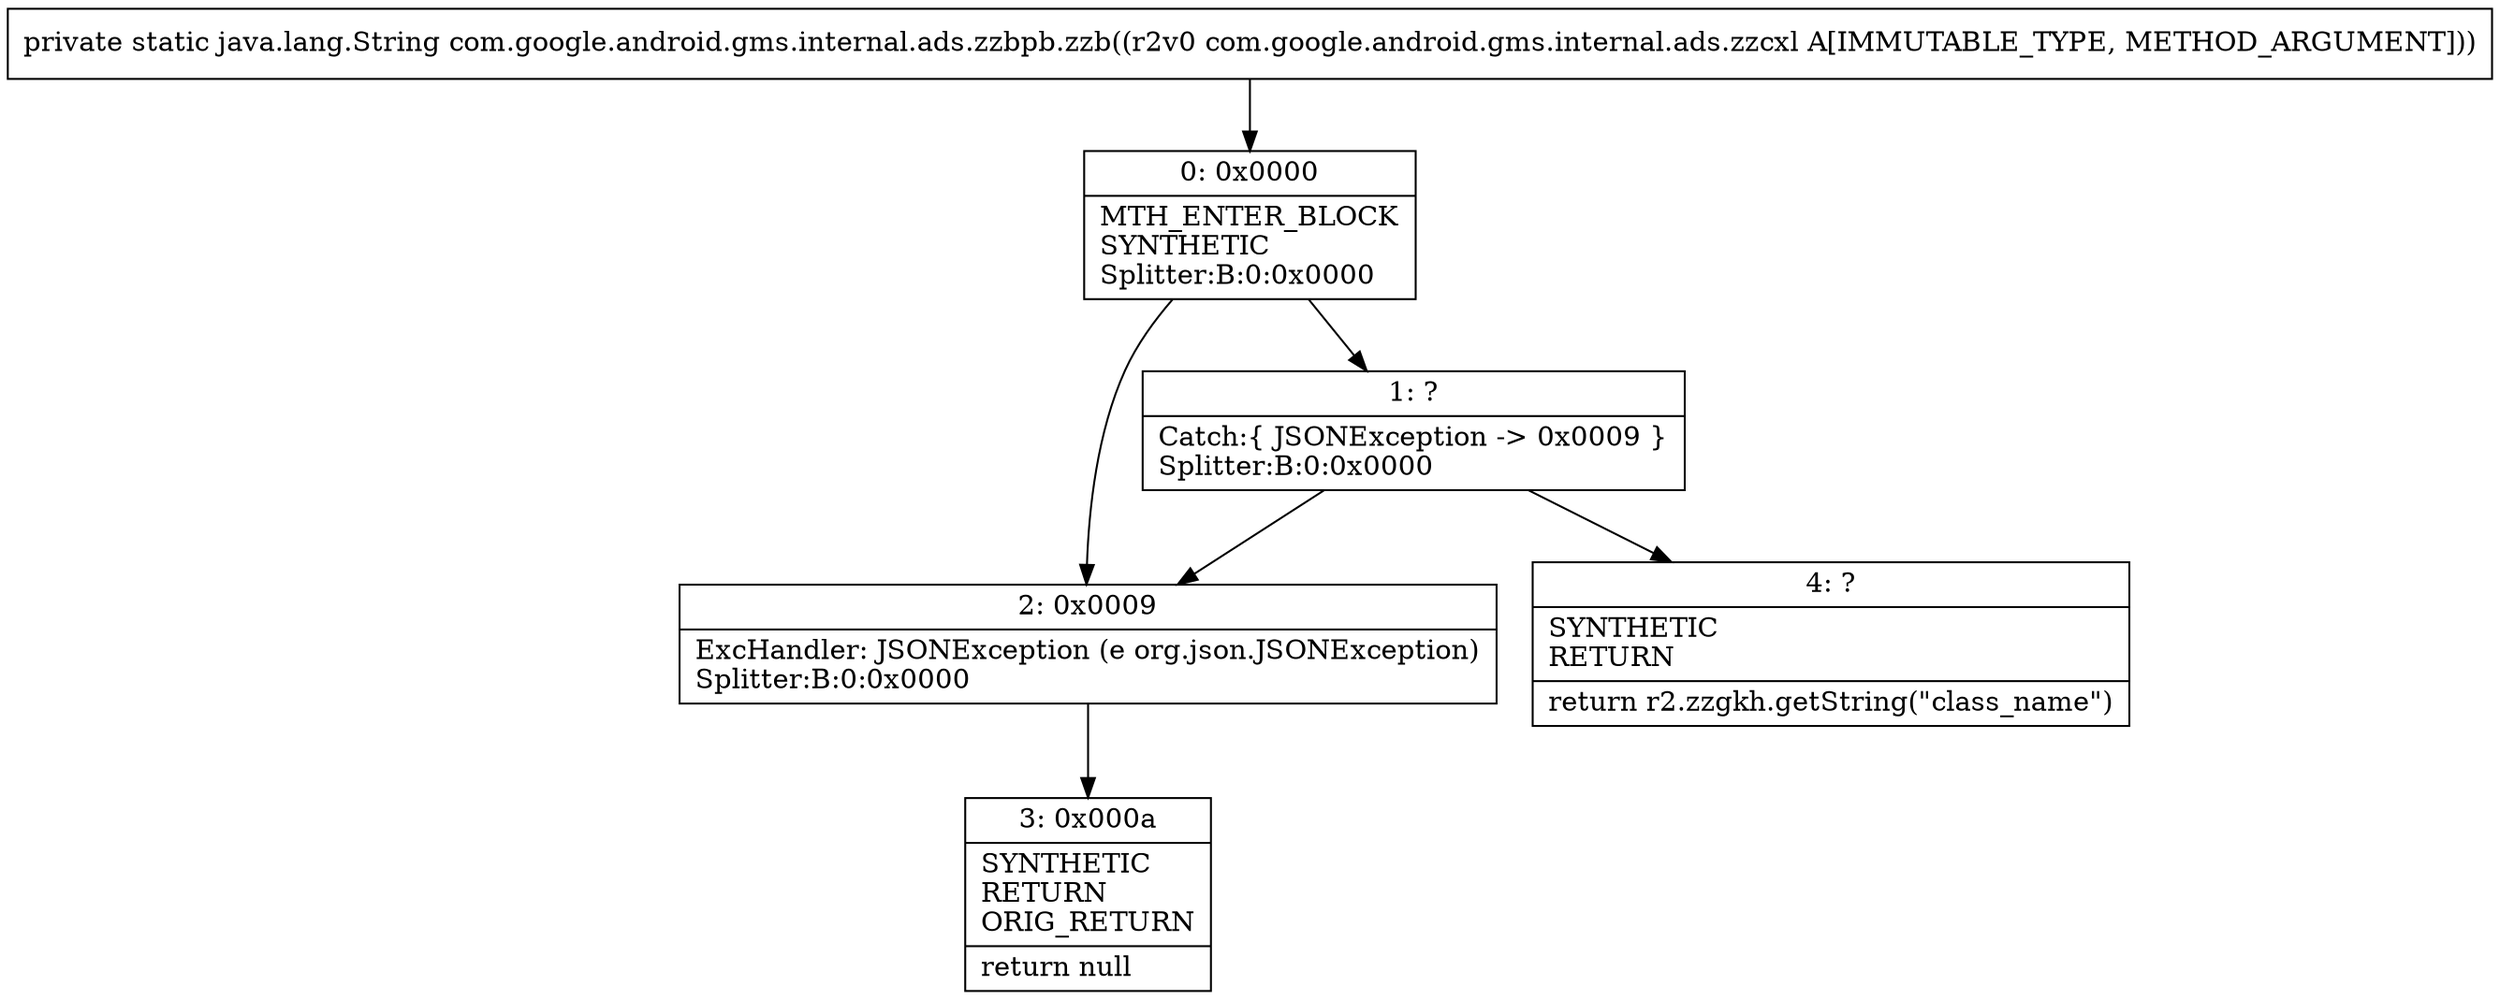 digraph "CFG forcom.google.android.gms.internal.ads.zzbpb.zzb(Lcom\/google\/android\/gms\/internal\/ads\/zzcxl;)Ljava\/lang\/String;" {
Node_0 [shape=record,label="{0\:\ 0x0000|MTH_ENTER_BLOCK\lSYNTHETIC\lSplitter:B:0:0x0000\l}"];
Node_1 [shape=record,label="{1\:\ ?|Catch:\{ JSONException \-\> 0x0009 \}\lSplitter:B:0:0x0000\l}"];
Node_2 [shape=record,label="{2\:\ 0x0009|ExcHandler: JSONException (e org.json.JSONException)\lSplitter:B:0:0x0000\l}"];
Node_3 [shape=record,label="{3\:\ 0x000a|SYNTHETIC\lRETURN\lORIG_RETURN\l|return null\l}"];
Node_4 [shape=record,label="{4\:\ ?|SYNTHETIC\lRETURN\l|return r2.zzgkh.getString(\"class_name\")\l}"];
MethodNode[shape=record,label="{private static java.lang.String com.google.android.gms.internal.ads.zzbpb.zzb((r2v0 com.google.android.gms.internal.ads.zzcxl A[IMMUTABLE_TYPE, METHOD_ARGUMENT])) }"];
MethodNode -> Node_0;
Node_0 -> Node_1;
Node_0 -> Node_2;
Node_1 -> Node_2;
Node_1 -> Node_4;
Node_2 -> Node_3;
}

